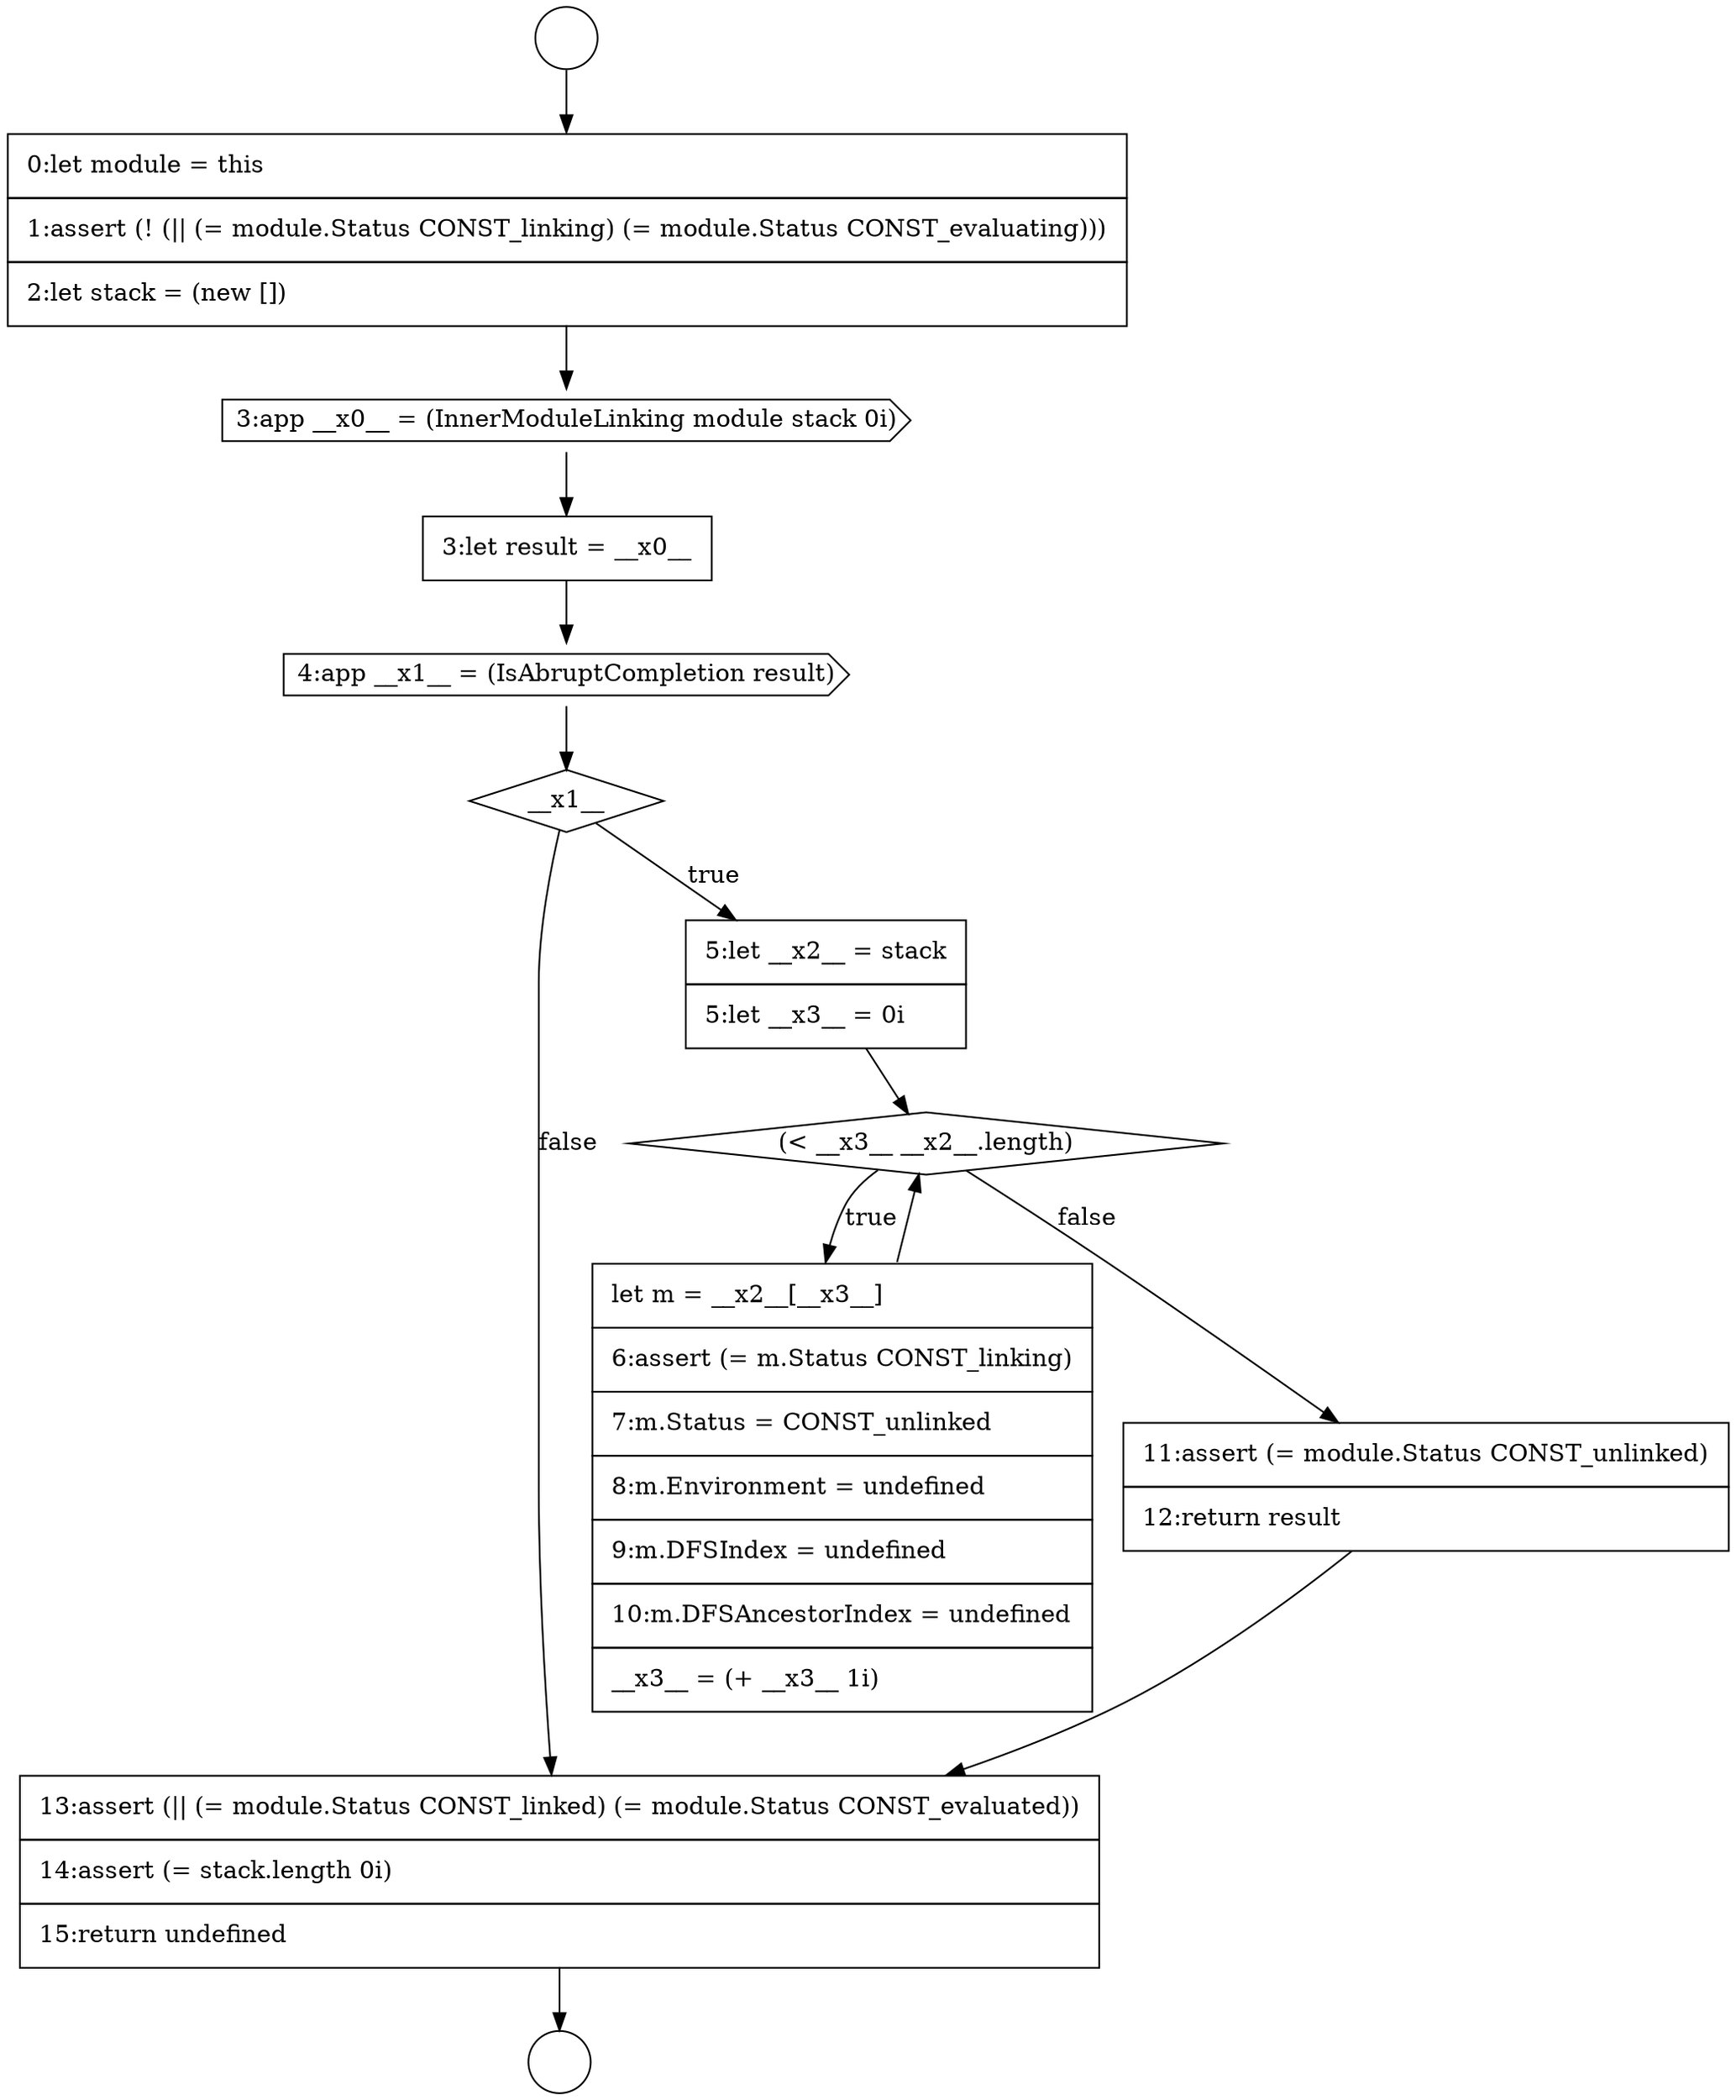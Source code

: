 digraph {
  node11235 [shape=none, margin=0, label=<<font color="black">
    <table border="0" cellborder="1" cellspacing="0" cellpadding="10">
      <tr><td align="left">3:let result = __x0__</td></tr>
    </table>
  </font>> color="black" fillcolor="white" style=filled]
  node11239 [shape=diamond, label=<<font color="black">(&lt; __x3__ __x2__.length)</font>> color="black" fillcolor="white" style=filled]
  node11232 [shape=circle label=" " color="black" fillcolor="white" style=filled]
  node11242 [shape=none, margin=0, label=<<font color="black">
    <table border="0" cellborder="1" cellspacing="0" cellpadding="10">
      <tr><td align="left">13:assert (|| (= module.Status CONST_linked) (= module.Status CONST_evaluated))</td></tr>
      <tr><td align="left">14:assert (= stack.length 0i)</td></tr>
      <tr><td align="left">15:return undefined</td></tr>
    </table>
  </font>> color="black" fillcolor="white" style=filled]
  node11238 [shape=none, margin=0, label=<<font color="black">
    <table border="0" cellborder="1" cellspacing="0" cellpadding="10">
      <tr><td align="left">5:let __x2__ = stack</td></tr>
      <tr><td align="left">5:let __x3__ = 0i</td></tr>
    </table>
  </font>> color="black" fillcolor="white" style=filled]
  node11234 [shape=cds, label=<<font color="black">3:app __x0__ = (InnerModuleLinking module stack 0i)</font>> color="black" fillcolor="white" style=filled]
  node11237 [shape=diamond, label=<<font color="black">__x1__</font>> color="black" fillcolor="white" style=filled]
  node11233 [shape=none, margin=0, label=<<font color="black">
    <table border="0" cellborder="1" cellspacing="0" cellpadding="10">
      <tr><td align="left">0:let module = this</td></tr>
      <tr><td align="left">1:assert (! (|| (= module.Status CONST_linking) (= module.Status CONST_evaluating)))</td></tr>
      <tr><td align="left">2:let stack = (new [])</td></tr>
    </table>
  </font>> color="black" fillcolor="white" style=filled]
  node11240 [shape=none, margin=0, label=<<font color="black">
    <table border="0" cellborder="1" cellspacing="0" cellpadding="10">
      <tr><td align="left">let m = __x2__[__x3__]</td></tr>
      <tr><td align="left">6:assert (= m.Status CONST_linking)</td></tr>
      <tr><td align="left">7:m.Status = CONST_unlinked</td></tr>
      <tr><td align="left">8:m.Environment = undefined</td></tr>
      <tr><td align="left">9:m.DFSIndex = undefined</td></tr>
      <tr><td align="left">10:m.DFSAncestorIndex = undefined</td></tr>
      <tr><td align="left">__x3__ = (+ __x3__ 1i)</td></tr>
    </table>
  </font>> color="black" fillcolor="white" style=filled]
  node11231 [shape=circle label=" " color="black" fillcolor="white" style=filled]
  node11236 [shape=cds, label=<<font color="black">4:app __x1__ = (IsAbruptCompletion result)</font>> color="black" fillcolor="white" style=filled]
  node11241 [shape=none, margin=0, label=<<font color="black">
    <table border="0" cellborder="1" cellspacing="0" cellpadding="10">
      <tr><td align="left">11:assert (= module.Status CONST_unlinked)</td></tr>
      <tr><td align="left">12:return result</td></tr>
    </table>
  </font>> color="black" fillcolor="white" style=filled]
  node11237 -> node11238 [label=<<font color="black">true</font>> color="black"]
  node11237 -> node11242 [label=<<font color="black">false</font>> color="black"]
  node11240 -> node11239 [ color="black"]
  node11234 -> node11235 [ color="black"]
  node11241 -> node11242 [ color="black"]
  node11239 -> node11240 [label=<<font color="black">true</font>> color="black"]
  node11239 -> node11241 [label=<<font color="black">false</font>> color="black"]
  node11235 -> node11236 [ color="black"]
  node11233 -> node11234 [ color="black"]
  node11238 -> node11239 [ color="black"]
  node11242 -> node11232 [ color="black"]
  node11231 -> node11233 [ color="black"]
  node11236 -> node11237 [ color="black"]
}
